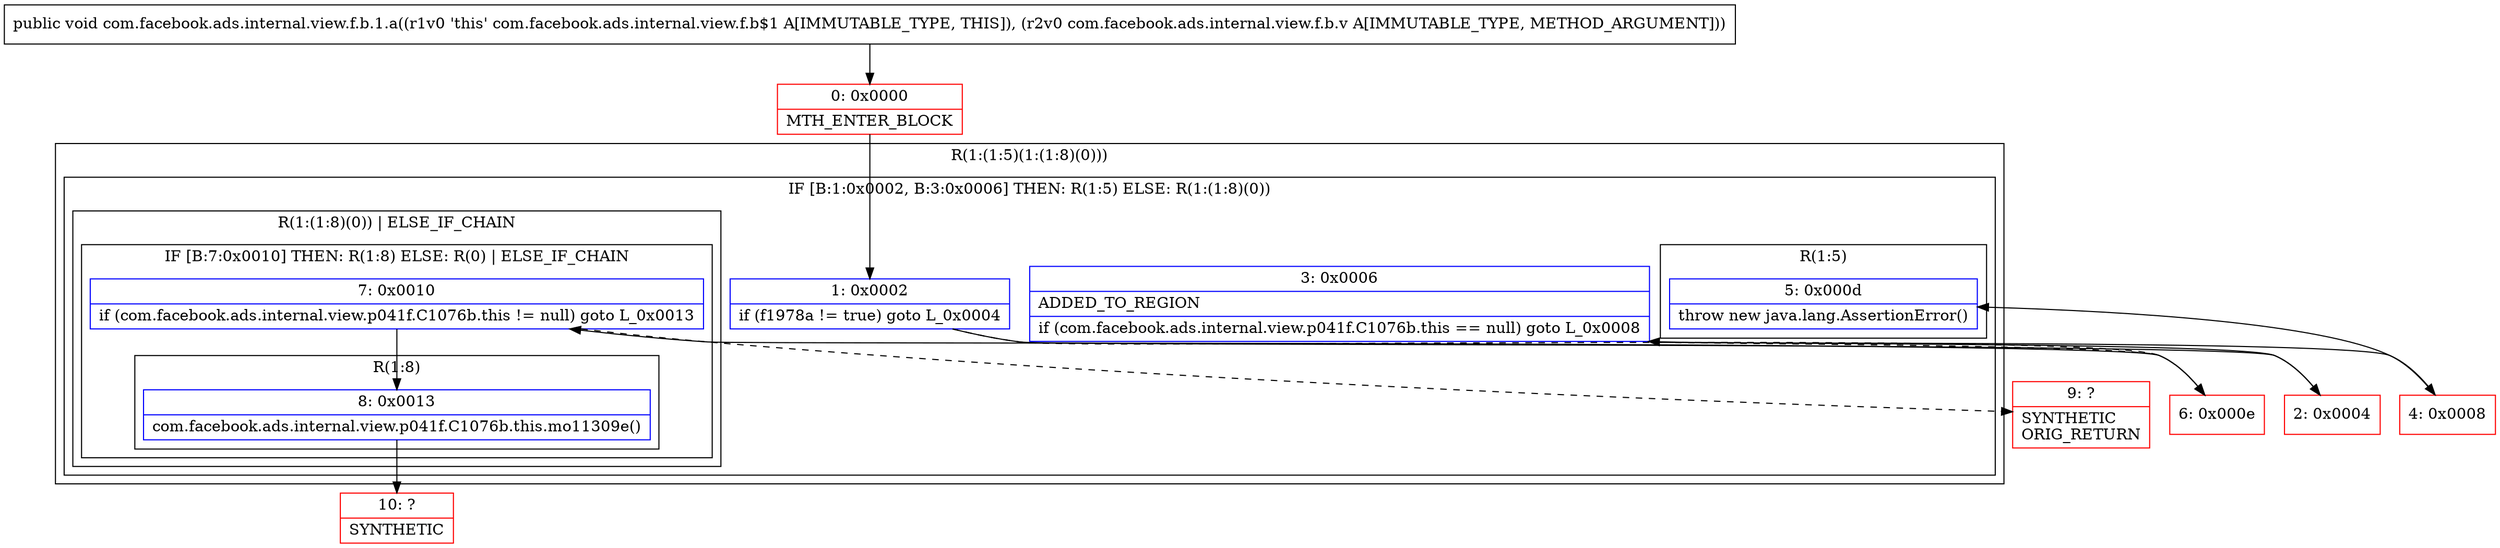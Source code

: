 digraph "CFG forcom.facebook.ads.internal.view.f.b.1.a(Lcom\/facebook\/ads\/internal\/view\/f\/b\/v;)V" {
subgraph cluster_Region_559170620 {
label = "R(1:(1:5)(1:(1:8)(0)))";
node [shape=record,color=blue];
subgraph cluster_IfRegion_1826452061 {
label = "IF [B:1:0x0002, B:3:0x0006] THEN: R(1:5) ELSE: R(1:(1:8)(0))";
node [shape=record,color=blue];
Node_1 [shape=record,label="{1\:\ 0x0002|if (f1978a != true) goto L_0x0004\l}"];
Node_3 [shape=record,label="{3\:\ 0x0006|ADDED_TO_REGION\l|if (com.facebook.ads.internal.view.p041f.C1076b.this == null) goto L_0x0008\l}"];
subgraph cluster_Region_1152091849 {
label = "R(1:5)";
node [shape=record,color=blue];
Node_5 [shape=record,label="{5\:\ 0x000d|throw new java.lang.AssertionError()\l}"];
}
subgraph cluster_Region_1310578184 {
label = "R(1:(1:8)(0)) | ELSE_IF_CHAIN\l";
node [shape=record,color=blue];
subgraph cluster_IfRegion_1307250259 {
label = "IF [B:7:0x0010] THEN: R(1:8) ELSE: R(0) | ELSE_IF_CHAIN\l";
node [shape=record,color=blue];
Node_7 [shape=record,label="{7\:\ 0x0010|if (com.facebook.ads.internal.view.p041f.C1076b.this != null) goto L_0x0013\l}"];
subgraph cluster_Region_1252246057 {
label = "R(1:8)";
node [shape=record,color=blue];
Node_8 [shape=record,label="{8\:\ 0x0013|com.facebook.ads.internal.view.p041f.C1076b.this.mo11309e()\l}"];
}
subgraph cluster_Region_1386645626 {
label = "R(0)";
node [shape=record,color=blue];
}
}
}
}
}
Node_0 [shape=record,color=red,label="{0\:\ 0x0000|MTH_ENTER_BLOCK\l}"];
Node_2 [shape=record,color=red,label="{2\:\ 0x0004}"];
Node_4 [shape=record,color=red,label="{4\:\ 0x0008}"];
Node_6 [shape=record,color=red,label="{6\:\ 0x000e}"];
Node_9 [shape=record,color=red,label="{9\:\ ?|SYNTHETIC\lORIG_RETURN\l}"];
Node_10 [shape=record,color=red,label="{10\:\ ?|SYNTHETIC\l}"];
MethodNode[shape=record,label="{public void com.facebook.ads.internal.view.f.b.1.a((r1v0 'this' com.facebook.ads.internal.view.f.b$1 A[IMMUTABLE_TYPE, THIS]), (r2v0 com.facebook.ads.internal.view.f.b.v A[IMMUTABLE_TYPE, METHOD_ARGUMENT])) }"];
MethodNode -> Node_0;
Node_1 -> Node_2;
Node_1 -> Node_6[style=dashed];
Node_3 -> Node_4;
Node_3 -> Node_6[style=dashed];
Node_7 -> Node_8;
Node_7 -> Node_9[style=dashed];
Node_8 -> Node_10;
Node_0 -> Node_1;
Node_2 -> Node_3;
Node_4 -> Node_5;
Node_6 -> Node_7;
}

